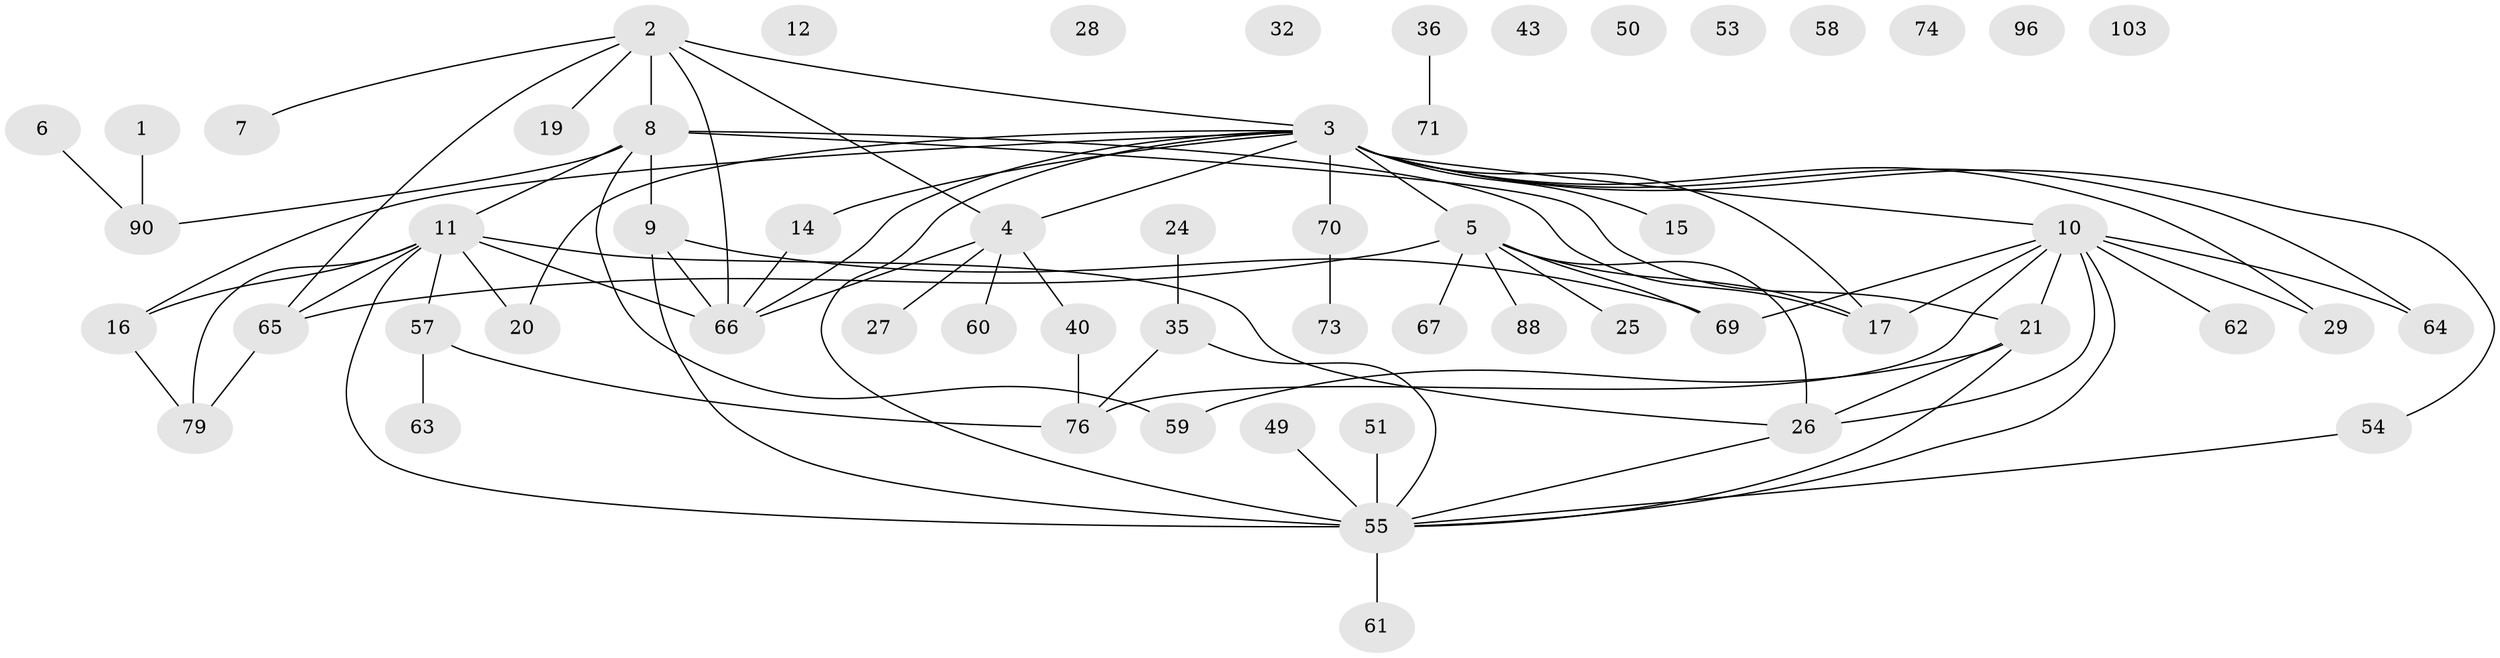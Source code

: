 // original degree distribution, {1: 0.23275862068965517, 2: 0.27586206896551724, 7: 0.017241379310344827, 4: 0.12931034482758622, 5: 0.10344827586206896, 6: 0.008620689655172414, 3: 0.16379310344827586, 0: 0.06896551724137931}
// Generated by graph-tools (version 1.1) at 2025/12/03/09/25 04:12:52]
// undirected, 58 vertices, 79 edges
graph export_dot {
graph [start="1"]
  node [color=gray90,style=filled];
  1 [super="+42"];
  2 [super="+100+18"];
  3 [super="+13+38+33"];
  4 [super="+98+111"];
  5 [super="+94+99+37"];
  6;
  7 [super="+48"];
  8 [super="+87+34+56"];
  9 [super="+41"];
  10 [super="+115+78+23"];
  11 [super="+112+92+31"];
  12 [super="+82"];
  14;
  15;
  16 [super="+52+86"];
  17 [super="+47"];
  19 [super="+30"];
  20 [super="+75"];
  21 [super="+101"];
  24;
  25 [super="+45"];
  26;
  27;
  28;
  29 [super="+39+108"];
  32;
  35 [super="+106"];
  36;
  40;
  43;
  49;
  50;
  51 [super="+105"];
  53;
  54;
  55 [super="+85+95+72"];
  57 [super="+91"];
  58 [super="+80"];
  59;
  60;
  61 [super="+93"];
  62;
  63;
  64;
  65 [super="+97"];
  66 [super="+77"];
  67;
  69;
  70;
  71;
  73;
  74;
  76 [super="+89"];
  79;
  88;
  90 [super="+113"];
  96;
  103;
  1 -- 90;
  2 -- 4 [weight=2];
  2 -- 19 [weight=2];
  2 -- 65;
  2 -- 3;
  2 -- 8;
  2 -- 66;
  2 -- 7;
  3 -- 64;
  3 -- 4;
  3 -- 16;
  3 -- 10;
  3 -- 5;
  3 -- 54;
  3 -- 70 [weight=2];
  3 -- 29 [weight=2];
  3 -- 66;
  3 -- 14;
  3 -- 15;
  3 -- 17;
  3 -- 55 [weight=2];
  3 -- 20;
  4 -- 40;
  4 -- 60;
  4 -- 27;
  4 -- 66;
  5 -- 26;
  5 -- 88;
  5 -- 25;
  5 -- 67 [weight=2];
  5 -- 65;
  5 -- 69;
  5 -- 17;
  6 -- 90;
  8 -- 21;
  8 -- 11;
  8 -- 90;
  8 -- 17;
  8 -- 59;
  8 -- 9;
  9 -- 66;
  9 -- 69;
  9 -- 55;
  10 -- 64;
  10 -- 21;
  10 -- 26;
  10 -- 69;
  10 -- 62;
  10 -- 76;
  10 -- 29;
  10 -- 55;
  10 -- 17;
  11 -- 26;
  11 -- 79;
  11 -- 16;
  11 -- 55;
  11 -- 65;
  11 -- 57;
  11 -- 66;
  11 -- 20;
  14 -- 66;
  16 -- 79;
  21 -- 26;
  21 -- 59;
  21 -- 55;
  24 -- 35;
  26 -- 55;
  35 -- 76;
  35 -- 55;
  36 -- 71;
  40 -- 76;
  49 -- 55;
  51 -- 55;
  54 -- 55;
  55 -- 61;
  57 -- 76;
  57 -- 63;
  65 -- 79;
  70 -- 73;
}
